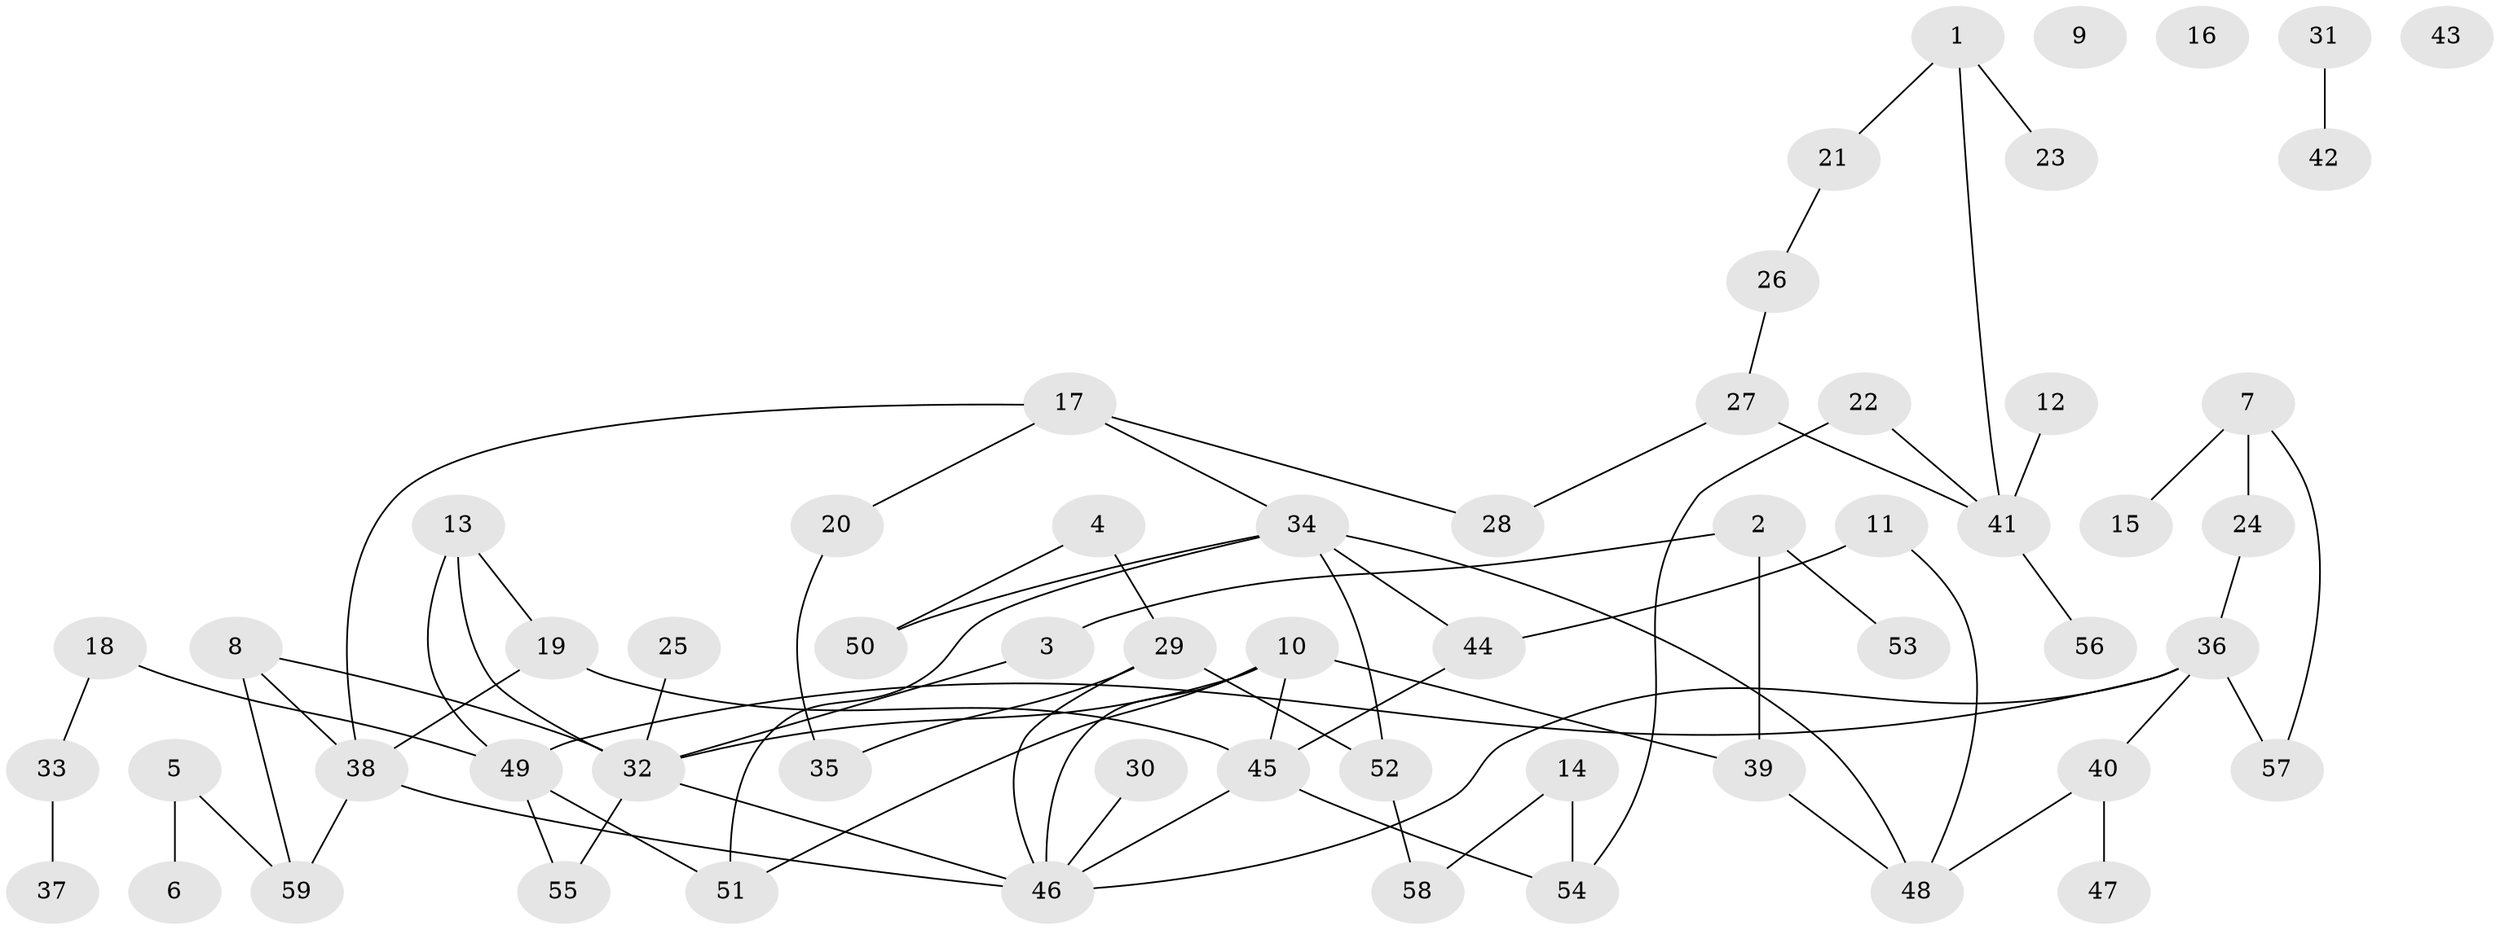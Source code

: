 // coarse degree distribution, {2: 0.3170731707317073, 1: 0.1951219512195122, 3: 0.14634146341463414, 4: 0.07317073170731707, 0: 0.0975609756097561, 5: 0.12195121951219512, 9: 0.024390243902439025, 8: 0.024390243902439025}
// Generated by graph-tools (version 1.1) at 2025/16/03/04/25 18:16:31]
// undirected, 59 vertices, 76 edges
graph export_dot {
graph [start="1"]
  node [color=gray90,style=filled];
  1;
  2;
  3;
  4;
  5;
  6;
  7;
  8;
  9;
  10;
  11;
  12;
  13;
  14;
  15;
  16;
  17;
  18;
  19;
  20;
  21;
  22;
  23;
  24;
  25;
  26;
  27;
  28;
  29;
  30;
  31;
  32;
  33;
  34;
  35;
  36;
  37;
  38;
  39;
  40;
  41;
  42;
  43;
  44;
  45;
  46;
  47;
  48;
  49;
  50;
  51;
  52;
  53;
  54;
  55;
  56;
  57;
  58;
  59;
  1 -- 21;
  1 -- 23;
  1 -- 41;
  2 -- 3;
  2 -- 39;
  2 -- 53;
  3 -- 32;
  4 -- 29;
  4 -- 50;
  5 -- 6;
  5 -- 59;
  7 -- 15;
  7 -- 24;
  7 -- 57;
  8 -- 32;
  8 -- 38;
  8 -- 59;
  10 -- 32;
  10 -- 39;
  10 -- 45;
  10 -- 46;
  10 -- 51;
  11 -- 44;
  11 -- 48;
  12 -- 41;
  13 -- 19;
  13 -- 32;
  13 -- 49;
  14 -- 54;
  14 -- 58;
  17 -- 20;
  17 -- 28;
  17 -- 34;
  17 -- 38;
  18 -- 33;
  18 -- 49;
  19 -- 38;
  19 -- 45;
  20 -- 35;
  21 -- 26;
  22 -- 41;
  22 -- 54;
  24 -- 36;
  25 -- 32;
  26 -- 27;
  27 -- 28;
  27 -- 41;
  29 -- 35;
  29 -- 46;
  29 -- 52;
  30 -- 46;
  31 -- 42;
  32 -- 46;
  32 -- 55;
  33 -- 37;
  34 -- 44;
  34 -- 48;
  34 -- 50;
  34 -- 51;
  34 -- 52;
  36 -- 40;
  36 -- 46;
  36 -- 49;
  36 -- 57;
  38 -- 46;
  38 -- 59;
  39 -- 48;
  40 -- 47;
  40 -- 48;
  41 -- 56;
  44 -- 45;
  45 -- 46;
  45 -- 54;
  49 -- 51;
  49 -- 55;
  52 -- 58;
}
